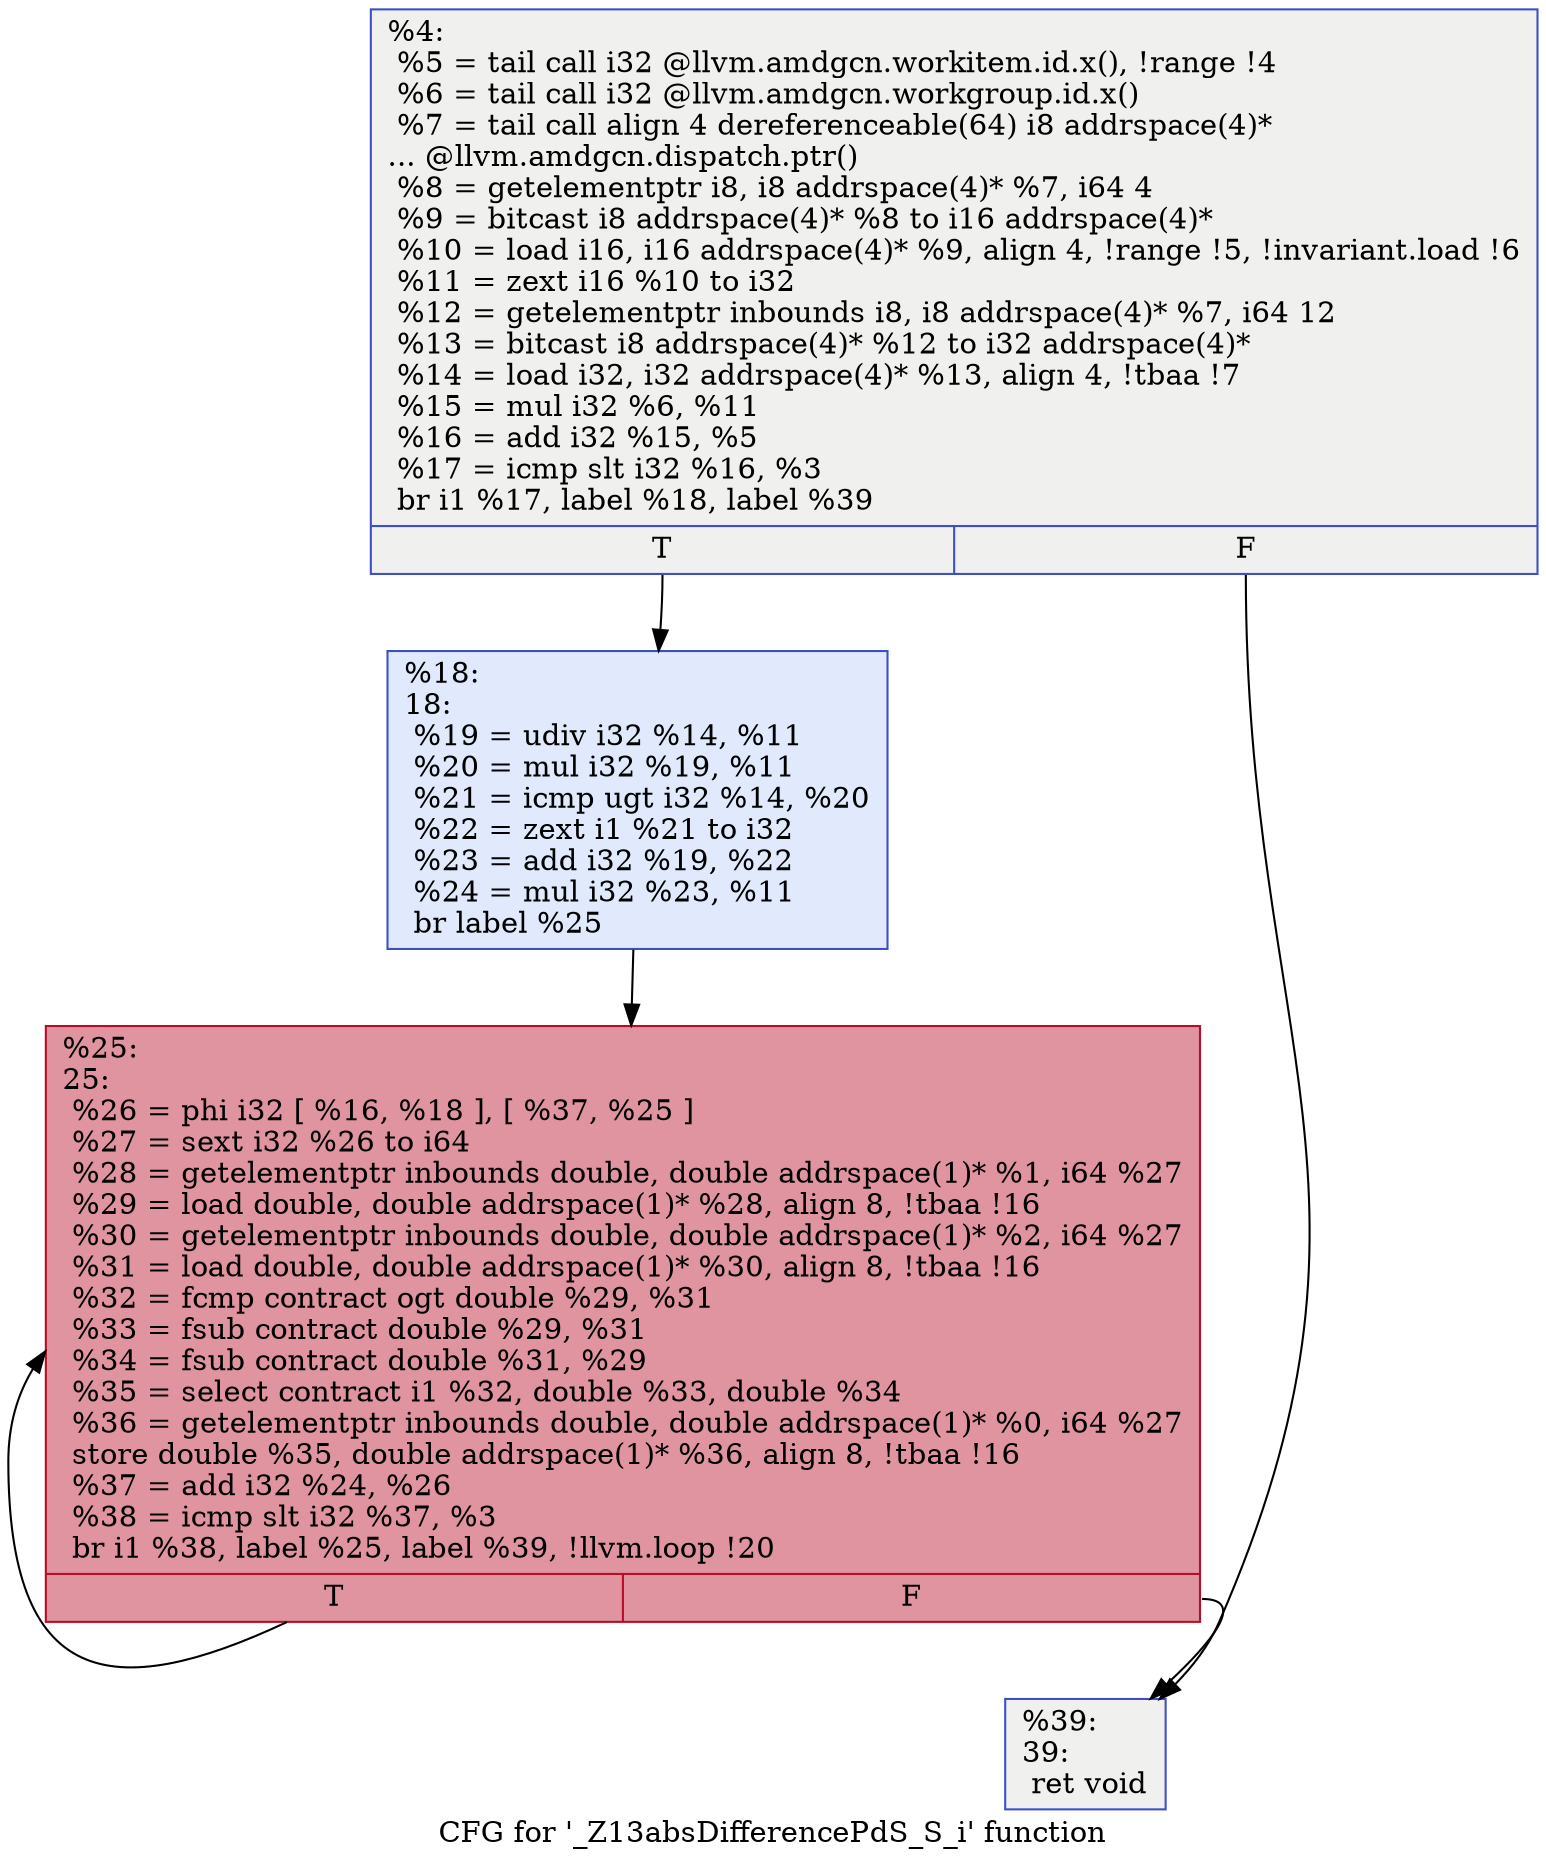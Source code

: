 digraph "CFG for '_Z13absDifferencePdS_S_i' function" {
	label="CFG for '_Z13absDifferencePdS_S_i' function";

	Node0x4b945b0 [shape=record,color="#3d50c3ff", style=filled, fillcolor="#dedcdb70",label="{%4:\l  %5 = tail call i32 @llvm.amdgcn.workitem.id.x(), !range !4\l  %6 = tail call i32 @llvm.amdgcn.workgroup.id.x()\l  %7 = tail call align 4 dereferenceable(64) i8 addrspace(4)*\l... @llvm.amdgcn.dispatch.ptr()\l  %8 = getelementptr i8, i8 addrspace(4)* %7, i64 4\l  %9 = bitcast i8 addrspace(4)* %8 to i16 addrspace(4)*\l  %10 = load i16, i16 addrspace(4)* %9, align 4, !range !5, !invariant.load !6\l  %11 = zext i16 %10 to i32\l  %12 = getelementptr inbounds i8, i8 addrspace(4)* %7, i64 12\l  %13 = bitcast i8 addrspace(4)* %12 to i32 addrspace(4)*\l  %14 = load i32, i32 addrspace(4)* %13, align 4, !tbaa !7\l  %15 = mul i32 %6, %11\l  %16 = add i32 %15, %5\l  %17 = icmp slt i32 %16, %3\l  br i1 %17, label %18, label %39\l|{<s0>T|<s1>F}}"];
	Node0x4b945b0:s0 -> Node0x4b94600;
	Node0x4b945b0:s1 -> Node0x4b968b0;
	Node0x4b94600 [shape=record,color="#3d50c3ff", style=filled, fillcolor="#b9d0f970",label="{%18:\l18:                                               \l  %19 = udiv i32 %14, %11\l  %20 = mul i32 %19, %11\l  %21 = icmp ugt i32 %14, %20\l  %22 = zext i1 %21 to i32\l  %23 = add i32 %19, %22\l  %24 = mul i32 %23, %11\l  br label %25\l}"];
	Node0x4b94600 -> Node0x4b96d30;
	Node0x4b96d30 [shape=record,color="#b70d28ff", style=filled, fillcolor="#b70d2870",label="{%25:\l25:                                               \l  %26 = phi i32 [ %16, %18 ], [ %37, %25 ]\l  %27 = sext i32 %26 to i64\l  %28 = getelementptr inbounds double, double addrspace(1)* %1, i64 %27\l  %29 = load double, double addrspace(1)* %28, align 8, !tbaa !16\l  %30 = getelementptr inbounds double, double addrspace(1)* %2, i64 %27\l  %31 = load double, double addrspace(1)* %30, align 8, !tbaa !16\l  %32 = fcmp contract ogt double %29, %31\l  %33 = fsub contract double %29, %31\l  %34 = fsub contract double %31, %29\l  %35 = select contract i1 %32, double %33, double %34\l  %36 = getelementptr inbounds double, double addrspace(1)* %0, i64 %27\l  store double %35, double addrspace(1)* %36, align 8, !tbaa !16\l  %37 = add i32 %24, %26\l  %38 = icmp slt i32 %37, %3\l  br i1 %38, label %25, label %39, !llvm.loop !20\l|{<s0>T|<s1>F}}"];
	Node0x4b96d30:s0 -> Node0x4b96d30;
	Node0x4b96d30:s1 -> Node0x4b968b0;
	Node0x4b968b0 [shape=record,color="#3d50c3ff", style=filled, fillcolor="#dedcdb70",label="{%39:\l39:                                               \l  ret void\l}"];
}
